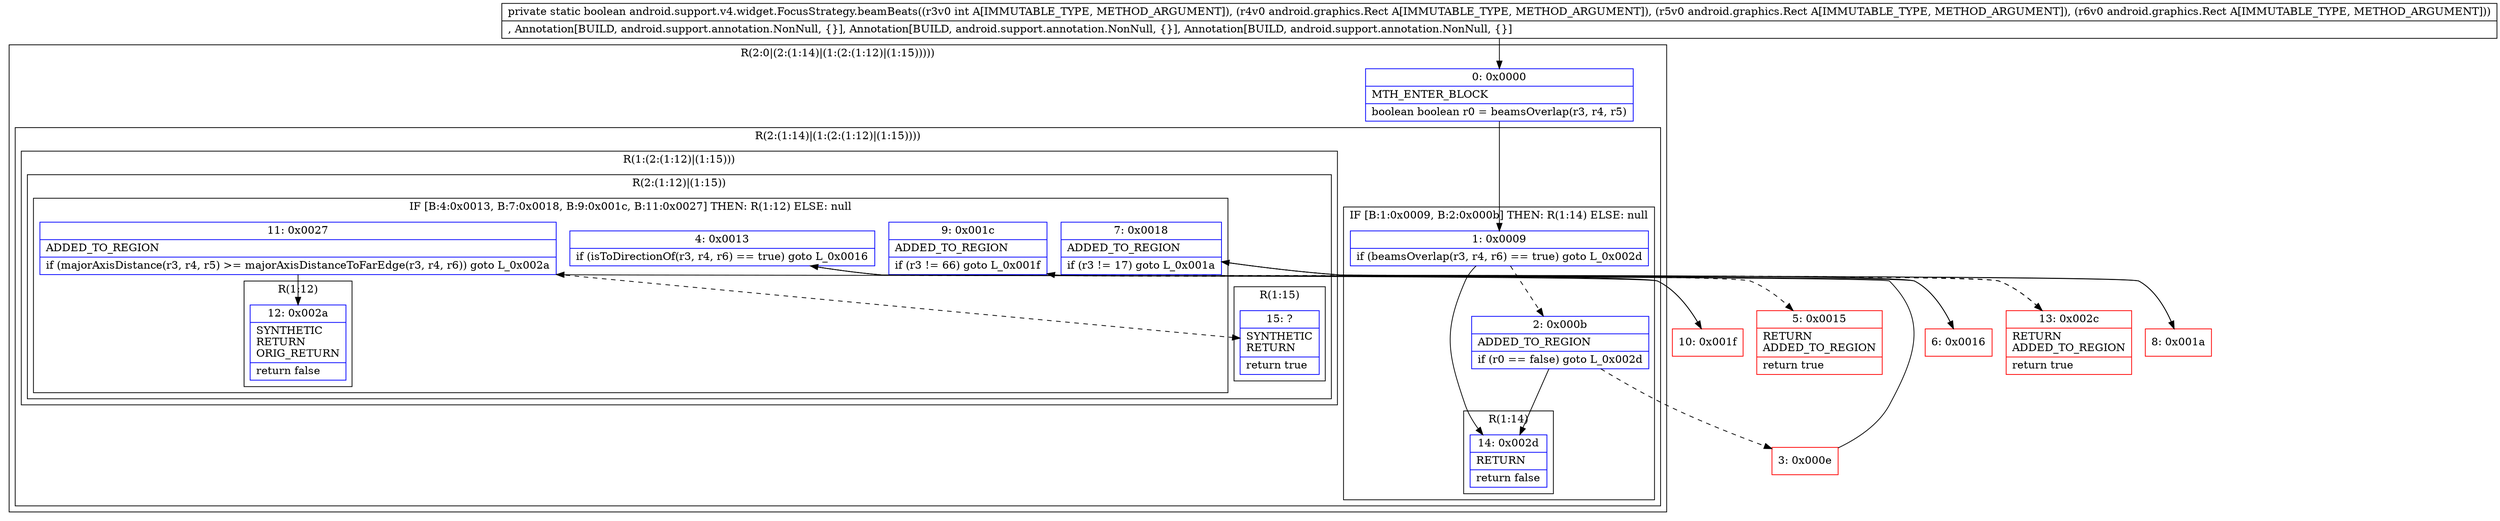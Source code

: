 digraph "CFG forandroid.support.v4.widget.FocusStrategy.beamBeats(ILandroid\/graphics\/Rect;Landroid\/graphics\/Rect;Landroid\/graphics\/Rect;)Z" {
subgraph cluster_Region_1502023154 {
label = "R(2:0|(2:(1:14)|(1:(2:(1:12)|(1:15)))))";
node [shape=record,color=blue];
Node_0 [shape=record,label="{0\:\ 0x0000|MTH_ENTER_BLOCK\l|boolean boolean r0 = beamsOverlap(r3, r4, r5)\l}"];
subgraph cluster_Region_1195118811 {
label = "R(2:(1:14)|(1:(2:(1:12)|(1:15))))";
node [shape=record,color=blue];
subgraph cluster_IfRegion_866058494 {
label = "IF [B:1:0x0009, B:2:0x000b] THEN: R(1:14) ELSE: null";
node [shape=record,color=blue];
Node_1 [shape=record,label="{1\:\ 0x0009|if (beamsOverlap(r3, r4, r6) == true) goto L_0x002d\l}"];
Node_2 [shape=record,label="{2\:\ 0x000b|ADDED_TO_REGION\l|if (r0 == false) goto L_0x002d\l}"];
subgraph cluster_Region_1805165712 {
label = "R(1:14)";
node [shape=record,color=blue];
Node_14 [shape=record,label="{14\:\ 0x002d|RETURN\l|return false\l}"];
}
}
subgraph cluster_Region_200210284 {
label = "R(1:(2:(1:12)|(1:15)))";
node [shape=record,color=blue];
subgraph cluster_Region_1654442724 {
label = "R(2:(1:12)|(1:15))";
node [shape=record,color=blue];
subgraph cluster_IfRegion_1166124196 {
label = "IF [B:4:0x0013, B:7:0x0018, B:9:0x001c, B:11:0x0027] THEN: R(1:12) ELSE: null";
node [shape=record,color=blue];
Node_4 [shape=record,label="{4\:\ 0x0013|if (isToDirectionOf(r3, r4, r6) == true) goto L_0x0016\l}"];
Node_7 [shape=record,label="{7\:\ 0x0018|ADDED_TO_REGION\l|if (r3 != 17) goto L_0x001a\l}"];
Node_9 [shape=record,label="{9\:\ 0x001c|ADDED_TO_REGION\l|if (r3 != 66) goto L_0x001f\l}"];
Node_11 [shape=record,label="{11\:\ 0x0027|ADDED_TO_REGION\l|if (majorAxisDistance(r3, r4, r5) \>= majorAxisDistanceToFarEdge(r3, r4, r6)) goto L_0x002a\l}"];
subgraph cluster_Region_1804809376 {
label = "R(1:12)";
node [shape=record,color=blue];
Node_12 [shape=record,label="{12\:\ 0x002a|SYNTHETIC\lRETURN\lORIG_RETURN\l|return false\l}"];
}
}
subgraph cluster_Region_398125865 {
label = "R(1:15)";
node [shape=record,color=blue];
Node_15 [shape=record,label="{15\:\ ?|SYNTHETIC\lRETURN\l|return true\l}"];
}
}
}
}
}
Node_3 [shape=record,color=red,label="{3\:\ 0x000e}"];
Node_5 [shape=record,color=red,label="{5\:\ 0x0015|RETURN\lADDED_TO_REGION\l|return true\l}"];
Node_6 [shape=record,color=red,label="{6\:\ 0x0016}"];
Node_8 [shape=record,color=red,label="{8\:\ 0x001a}"];
Node_10 [shape=record,color=red,label="{10\:\ 0x001f}"];
Node_13 [shape=record,color=red,label="{13\:\ 0x002c|RETURN\lADDED_TO_REGION\l|return true\l}"];
MethodNode[shape=record,label="{private static boolean android.support.v4.widget.FocusStrategy.beamBeats((r3v0 int A[IMMUTABLE_TYPE, METHOD_ARGUMENT]), (r4v0 android.graphics.Rect A[IMMUTABLE_TYPE, METHOD_ARGUMENT]), (r5v0 android.graphics.Rect A[IMMUTABLE_TYPE, METHOD_ARGUMENT]), (r6v0 android.graphics.Rect A[IMMUTABLE_TYPE, METHOD_ARGUMENT]))  | , Annotation[BUILD, android.support.annotation.NonNull, \{\}], Annotation[BUILD, android.support.annotation.NonNull, \{\}], Annotation[BUILD, android.support.annotation.NonNull, \{\}]\l}"];
MethodNode -> Node_0;
Node_0 -> Node_1;
Node_1 -> Node_2[style=dashed];
Node_1 -> Node_14;
Node_2 -> Node_3[style=dashed];
Node_2 -> Node_14;
Node_4 -> Node_5[style=dashed];
Node_4 -> Node_6;
Node_7 -> Node_8;
Node_7 -> Node_13[style=dashed];
Node_9 -> Node_10;
Node_9 -> Node_13[style=dashed];
Node_11 -> Node_12;
Node_11 -> Node_15[style=dashed];
Node_3 -> Node_4;
Node_6 -> Node_7;
Node_8 -> Node_9;
Node_10 -> Node_11;
}

